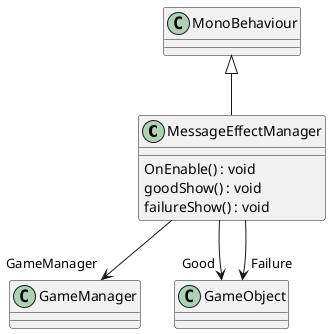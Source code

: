 @startuml
class MessageEffectManager {
    OnEnable() : void
    goodShow() : void
    failureShow() : void
}
MonoBehaviour <|-- MessageEffectManager
MessageEffectManager --> "GameManager" GameManager
MessageEffectManager --> "Good" GameObject
MessageEffectManager --> "Failure" GameObject
@enduml
